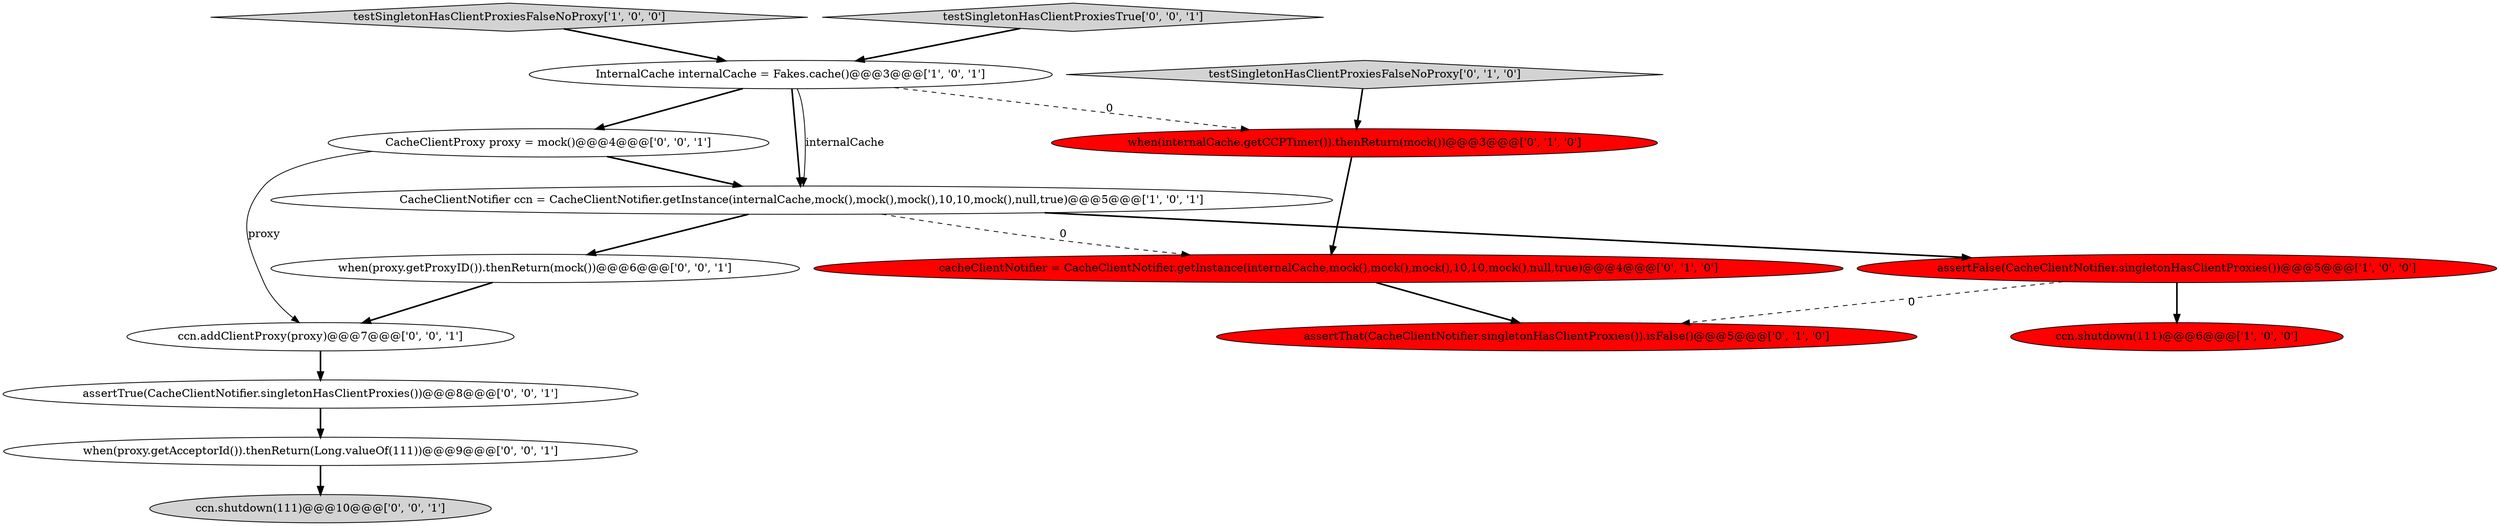 digraph {
7 [style = filled, label = "cacheClientNotifier = CacheClientNotifier.getInstance(internalCache,mock(),mock(),mock(),10,10,mock(),null,true)@@@4@@@['0', '1', '0']", fillcolor = red, shape = ellipse image = "AAA1AAABBB2BBB"];
1 [style = filled, label = "testSingletonHasClientProxiesFalseNoProxy['1', '0', '0']", fillcolor = lightgray, shape = diamond image = "AAA0AAABBB1BBB"];
9 [style = filled, label = "when(proxy.getProxyID()).thenReturn(mock())@@@6@@@['0', '0', '1']", fillcolor = white, shape = ellipse image = "AAA0AAABBB3BBB"];
11 [style = filled, label = "assertTrue(CacheClientNotifier.singletonHasClientProxies())@@@8@@@['0', '0', '1']", fillcolor = white, shape = ellipse image = "AAA0AAABBB3BBB"];
12 [style = filled, label = "CacheClientProxy proxy = mock()@@@4@@@['0', '0', '1']", fillcolor = white, shape = ellipse image = "AAA0AAABBB3BBB"];
0 [style = filled, label = "assertFalse(CacheClientNotifier.singletonHasClientProxies())@@@5@@@['1', '0', '0']", fillcolor = red, shape = ellipse image = "AAA1AAABBB1BBB"];
4 [style = filled, label = "ccn.shutdown(111)@@@6@@@['1', '0', '0']", fillcolor = red, shape = ellipse image = "AAA1AAABBB1BBB"];
3 [style = filled, label = "InternalCache internalCache = Fakes.cache()@@@3@@@['1', '0', '1']", fillcolor = white, shape = ellipse image = "AAA0AAABBB1BBB"];
10 [style = filled, label = "when(proxy.getAcceptorId()).thenReturn(Long.valueOf(111))@@@9@@@['0', '0', '1']", fillcolor = white, shape = ellipse image = "AAA0AAABBB3BBB"];
2 [style = filled, label = "CacheClientNotifier ccn = CacheClientNotifier.getInstance(internalCache,mock(),mock(),mock(),10,10,mock(),null,true)@@@5@@@['1', '0', '1']", fillcolor = white, shape = ellipse image = "AAA0AAABBB1BBB"];
14 [style = filled, label = "testSingletonHasClientProxiesTrue['0', '0', '1']", fillcolor = lightgray, shape = diamond image = "AAA0AAABBB3BBB"];
13 [style = filled, label = "ccn.addClientProxy(proxy)@@@7@@@['0', '0', '1']", fillcolor = white, shape = ellipse image = "AAA0AAABBB3BBB"];
8 [style = filled, label = "testSingletonHasClientProxiesFalseNoProxy['0', '1', '0']", fillcolor = lightgray, shape = diamond image = "AAA0AAABBB2BBB"];
15 [style = filled, label = "ccn.shutdown(111)@@@10@@@['0', '0', '1']", fillcolor = lightgray, shape = ellipse image = "AAA0AAABBB3BBB"];
5 [style = filled, label = "assertThat(CacheClientNotifier.singletonHasClientProxies()).isFalse()@@@5@@@['0', '1', '0']", fillcolor = red, shape = ellipse image = "AAA1AAABBB2BBB"];
6 [style = filled, label = "when(internalCache.getCCPTimer()).thenReturn(mock())@@@3@@@['0', '1', '0']", fillcolor = red, shape = ellipse image = "AAA1AAABBB2BBB"];
1->3 [style = bold, label=""];
14->3 [style = bold, label=""];
3->2 [style = solid, label="internalCache"];
12->2 [style = bold, label=""];
7->5 [style = bold, label=""];
2->0 [style = bold, label=""];
8->6 [style = bold, label=""];
3->6 [style = dashed, label="0"];
2->9 [style = bold, label=""];
3->12 [style = bold, label=""];
3->2 [style = bold, label=""];
12->13 [style = solid, label="proxy"];
6->7 [style = bold, label=""];
10->15 [style = bold, label=""];
0->4 [style = bold, label=""];
11->10 [style = bold, label=""];
13->11 [style = bold, label=""];
2->7 [style = dashed, label="0"];
0->5 [style = dashed, label="0"];
9->13 [style = bold, label=""];
}
